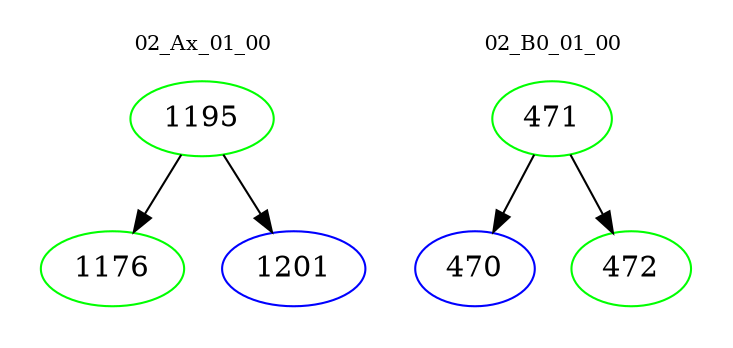 digraph{
subgraph cluster_0 {
color = white
label = "02_Ax_01_00";
fontsize=10;
T0_1195 [label="1195", color="green"]
T0_1195 -> T0_1176 [color="black"]
T0_1176 [label="1176", color="green"]
T0_1195 -> T0_1201 [color="black"]
T0_1201 [label="1201", color="blue"]
}
subgraph cluster_1 {
color = white
label = "02_B0_01_00";
fontsize=10;
T1_471 [label="471", color="green"]
T1_471 -> T1_470 [color="black"]
T1_470 [label="470", color="blue"]
T1_471 -> T1_472 [color="black"]
T1_472 [label="472", color="green"]
}
}
